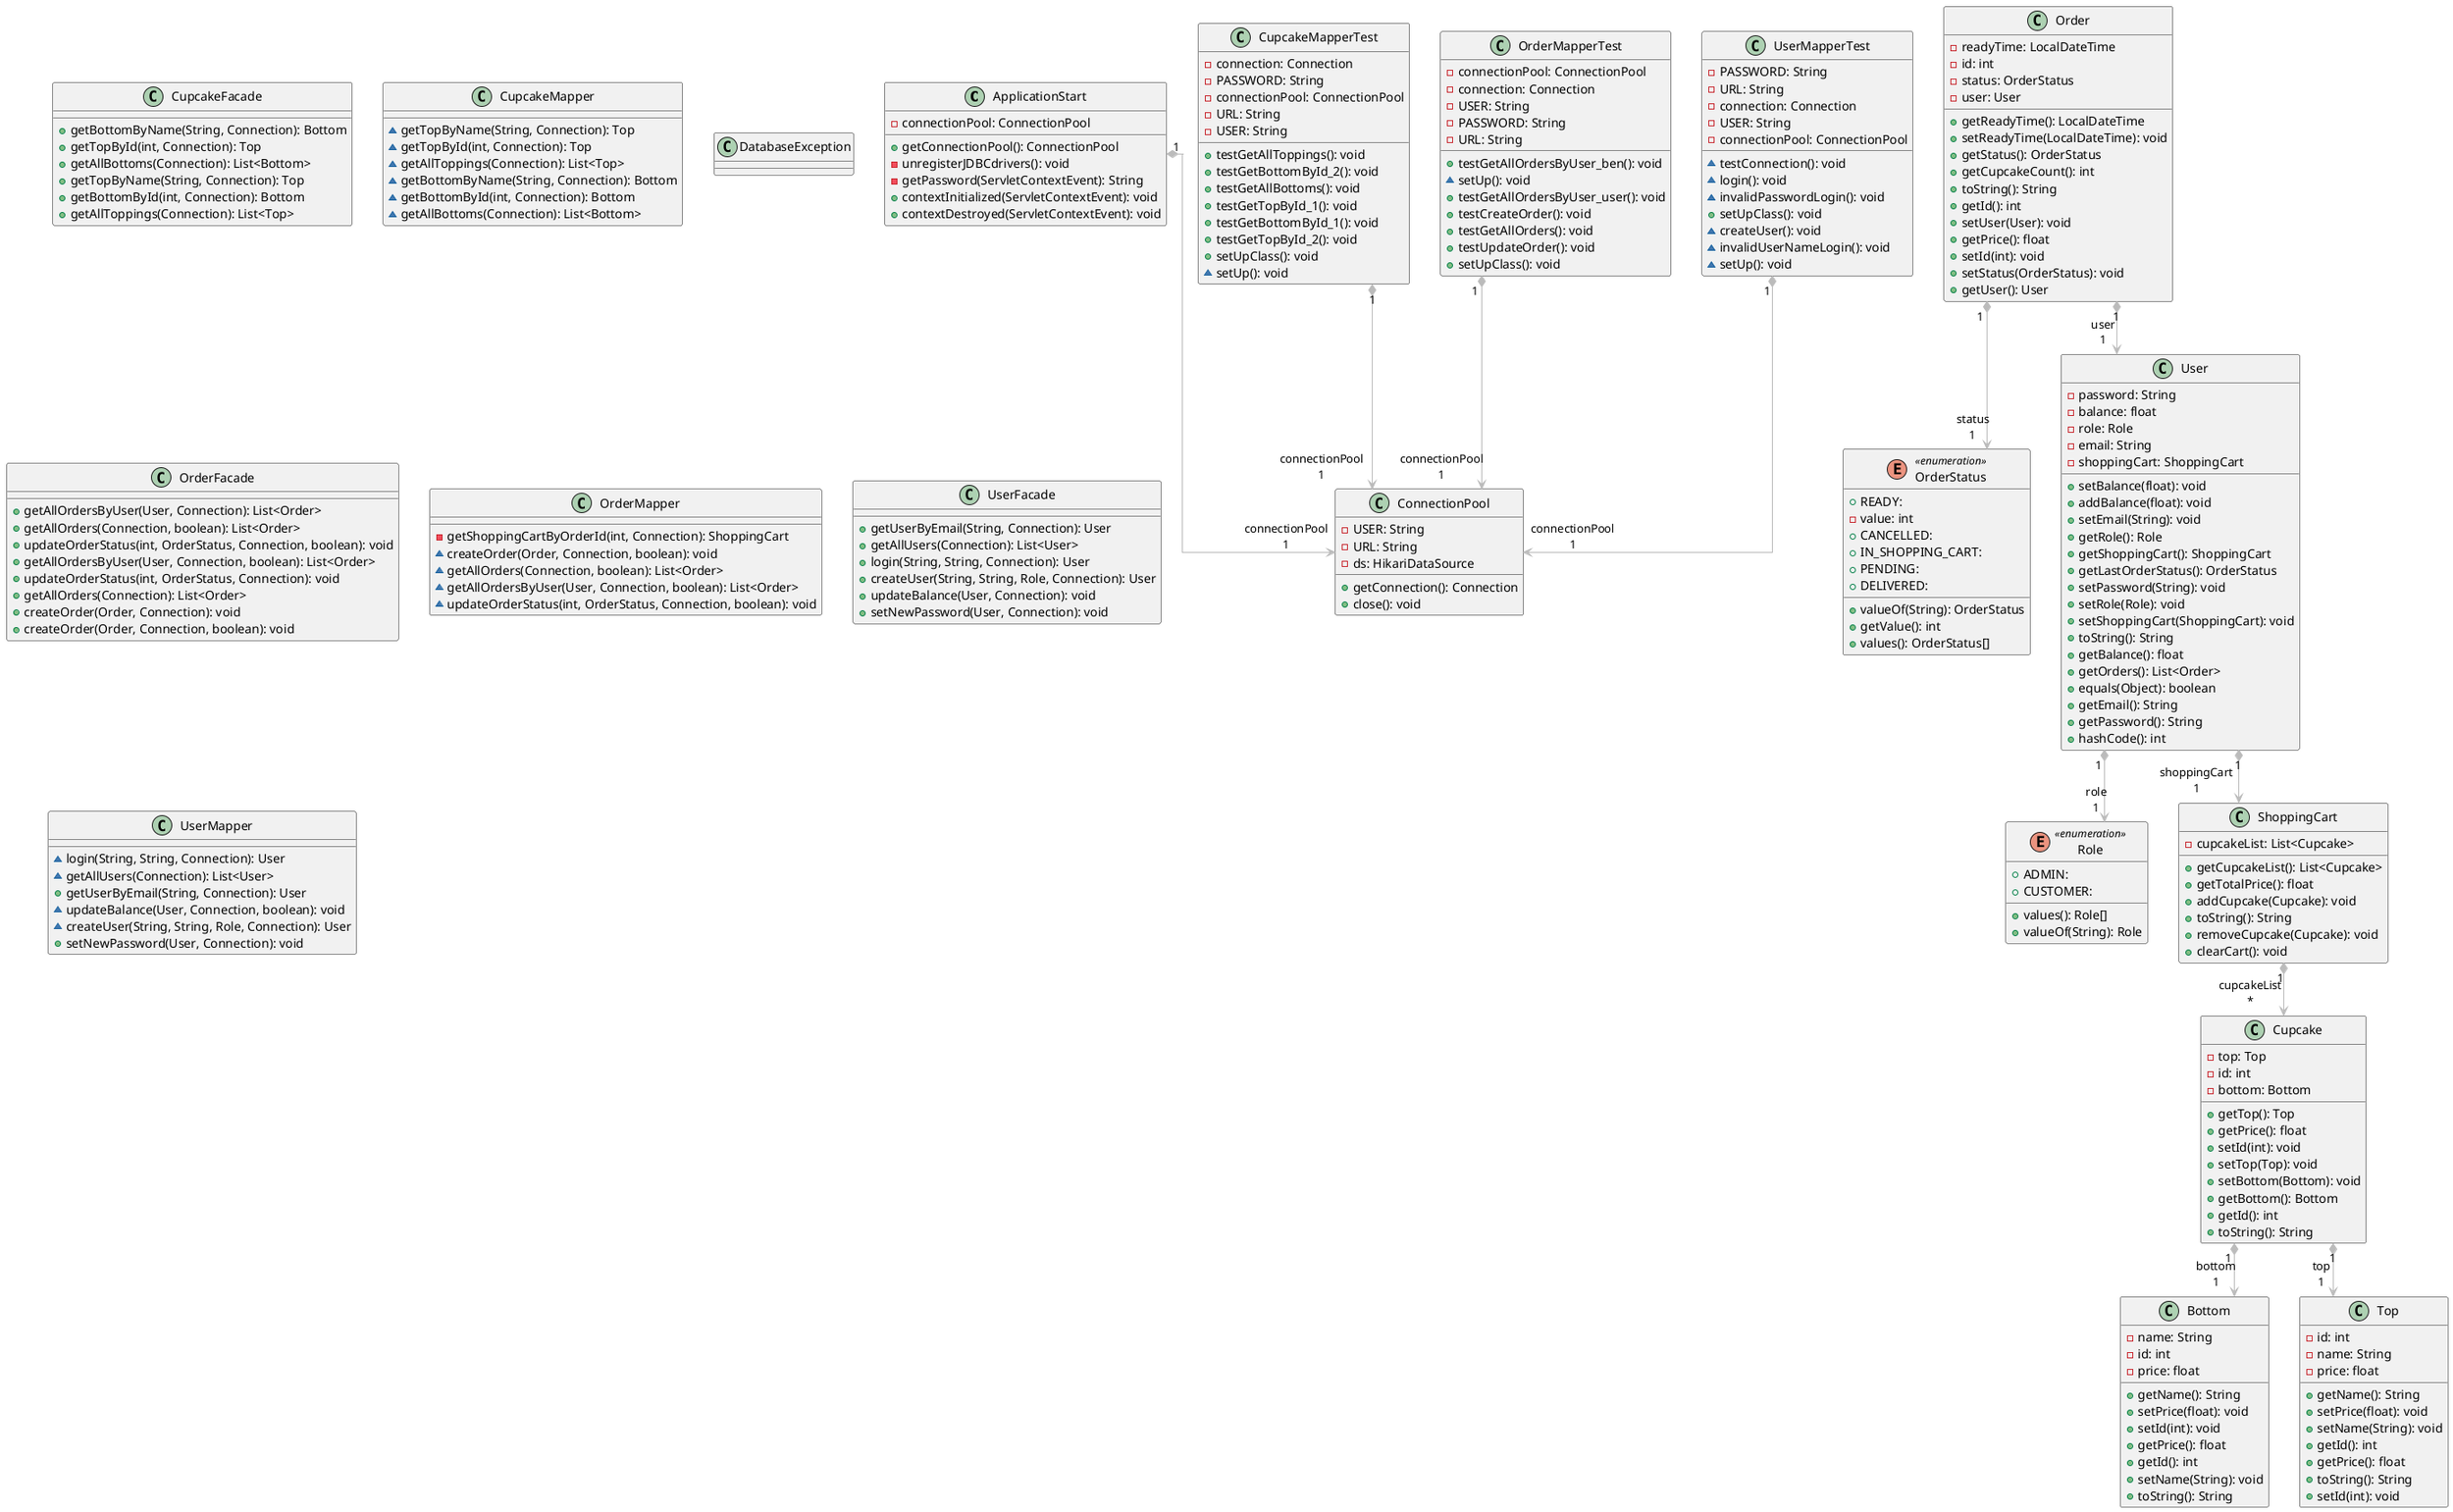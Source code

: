 @startuml

top to bottom direction
skinparam linetype ortho

class ApplicationStart {
  - connectionPool: ConnectionPool
  + getConnectionPool(): ConnectionPool
  - unregisterJDBCdrivers(): void
  - getPassword(ServletContextEvent): String
  + contextInitialized(ServletContextEvent): void
  + contextDestroyed(ServletContextEvent): void
}

class Bottom {
  - name: String
  - id: int
  - price: float
  + getName(): String
  + setPrice(float): void
  + setId(int): void
  + getPrice(): float
  + getId(): int
  + setName(String): void
  + toString(): String
}

class ConnectionPool {
  - USER: String
  - URL: String
  - ds: HikariDataSource
  + getConnection(): Connection
  + close(): void
}

class Cupcake {
  - top: Top
  - id: int
  - bottom: Bottom
  + getTop(): Top
  + getPrice(): float
  + setId(int): void
  + setTop(Top): void
  + setBottom(Bottom): void
  + getBottom(): Bottom
  + getId(): int
  + toString(): String
}

class CupcakeFacade {
  + getBottomByName(String, Connection): Bottom
  + getTopById(int, Connection): Top
  + getAllBottoms(Connection): List<Bottom>
  + getTopByName(String, Connection): Top
  + getBottomById(int, Connection): Bottom
  + getAllToppings(Connection): List<Top>
}

class CupcakeMapper {
  ~ getTopByName(String, Connection): Top
  ~ getTopById(int, Connection): Top
  ~ getAllToppings(Connection): List<Top>
  ~ getBottomByName(String, Connection): Bottom
  ~ getBottomById(int, Connection): Bottom
  ~ getAllBottoms(Connection): List<Bottom>
}

class CupcakeMapperTest {
  - connection: Connection
  - PASSWORD: String
  - connectionPool: ConnectionPool
  - URL: String
  - USER: String
  + testGetAllToppings(): void
  + testGetBottomById_2(): void
  + testGetAllBottoms(): void
  + testGetTopById_1(): void
  + testGetBottomById_1(): void
  + testGetTopById_2(): void
  + setUpClass(): void
  ~ setUp(): void
}

class DatabaseException

class Order {
  - readyTime: LocalDateTime
  - id: int
  - status: OrderStatus
  - user: User
  + getReadyTime(): LocalDateTime
  + setReadyTime(LocalDateTime): void
  + getStatus(): OrderStatus
  + getCupcakeCount(): int
  + toString(): String
  + getId(): int
  + setUser(User): void
  + getPrice(): float
  + setId(int): void
  + setStatus(OrderStatus): void
  + getUser(): User
}

class OrderFacade {
  + getAllOrdersByUser(User, Connection): List<Order>
  + getAllOrders(Connection, boolean): List<Order>
  + updateOrderStatus(int, OrderStatus, Connection, boolean): void
  + getAllOrdersByUser(User, Connection, boolean): List<Order>
  + updateOrderStatus(int, OrderStatus, Connection): void
  + getAllOrders(Connection): List<Order>
  + createOrder(Order, Connection): void
  + createOrder(Order, Connection, boolean): void
}

class OrderMapper {
  - getShoppingCartByOrderId(int, Connection): ShoppingCart
  ~ createOrder(Order, Connection, boolean): void
  ~ getAllOrders(Connection, boolean): List<Order>
  ~ getAllOrdersByUser(User, Connection, boolean): List<Order>
  ~ updateOrderStatus(int, OrderStatus, Connection, boolean): void
}

class OrderMapperTest {
  - connectionPool: ConnectionPool
  - connection: Connection
  - USER: String
  - PASSWORD: String
  - URL: String
  + testGetAllOrdersByUser_ben(): void
  ~ setUp(): void
  + testGetAllOrdersByUser_user(): void
  + testCreateOrder(): void
  + testGetAllOrders(): void
  + testUpdateOrder(): void
  + setUpClass(): void
}

enum OrderStatus << enumeration >> {
  + READY:
  - value: int
  + CANCELLED:
  + IN_SHOPPING_CART:
  + PENDING:
  + DELIVERED:
  + valueOf(String): OrderStatus
  + getValue(): int
  + values(): OrderStatus[]
}

enum Role << enumeration >> {
  + ADMIN:
  + CUSTOMER:
  + values(): Role[]
  + valueOf(String): Role
}

class ShoppingCart {
  - cupcakeList: List<Cupcake>
  + getCupcakeList(): List<Cupcake>
  + getTotalPrice(): float
  + addCupcake(Cupcake): void
  + toString(): String
  + removeCupcake(Cupcake): void
  + clearCart(): void
}

class Top {
  - id: int
  - name: String
  - price: float
  + getName(): String
  + setPrice(float): void
  + setName(String): void
  + getId(): int
  + getPrice(): float
  + toString(): String
  + setId(int): void
}

class User {
  - password: String
  - balance: float
  - role: Role
  - email: String
  - shoppingCart: ShoppingCart
  + setBalance(float): void
  + addBalance(float): void
  + setEmail(String): void
  + getRole(): Role
  + getShoppingCart(): ShoppingCart
  + getLastOrderStatus(): OrderStatus
  + setPassword(String): void
  + setRole(Role): void
  + setShoppingCart(ShoppingCart): void
  + toString(): String
  + getBalance(): float
  + getOrders(): List<Order>
  + equals(Object): boolean
  + getEmail(): String
  + getPassword(): String
  + hashCode(): int
}

class UserFacade {
  + getUserByEmail(String, Connection): User
  + getAllUsers(Connection): List<User>
  + login(String, String, Connection): User
  + createUser(String, String, Role, Connection): User
  + updateBalance(User, Connection): void
  + setNewPassword(User, Connection): void
}
class UserMapper {
  ~ login(String, String, Connection): User
  ~ getAllUsers(Connection): List<User>
  + getUserByEmail(String, Connection): User
  ~ updateBalance(User, Connection, boolean): void
  ~ createUser(String, String, Role, Connection): User
  + setNewPassword(User, Connection): void
}

class UserMapperTest {
  - PASSWORD: String
  - URL: String
  - connection: Connection
  - USER: String
  - connectionPool: ConnectionPool
  ~ testConnection(): void
  ~ login(): void
  ~ invalidPasswordLogin(): void
  + setUpClass(): void
  ~ createUser(): void
  ~ invalidUserNameLogin(): void
  ~ setUp(): void
}

ApplicationStart   "1" *-[#bbbbbb,plain]-> "connectionPool\n1" ConnectionPool
Cupcake            "1" *-[#bbbbbb,plain]-> "bottom\n1" Bottom
Cupcake            "1" *-[#bbbbbb,plain]-> "top\n1" Top
CupcakeMapperTest  "1" *-[#bbbbbb,plain]-> "connectionPool\n1" ConnectionPool
Order              "1" *-[#bbbbbb,plain]-> "status\n1" OrderStatus
Order              "1" *-[#bbbbbb,plain]-> "user\n1" User
OrderMapperTest    "1" *-[#bbbbbb,plain]-> "connectionPool\n1" ConnectionPool
ShoppingCart       "1" *-[#bbbbbb,plain]-> "cupcakeList\n*" Cupcake
User               "1" *-[#bbbbbb,plain]-> "role\n1" Role
User               "1" *-[#bbbbbb,plain]-> "shoppingCart\n1" ShoppingCart
UserMapperTest     "1" *-[#bbbbbb,plain]-> "connectionPool\n1" ConnectionPool

@enduml